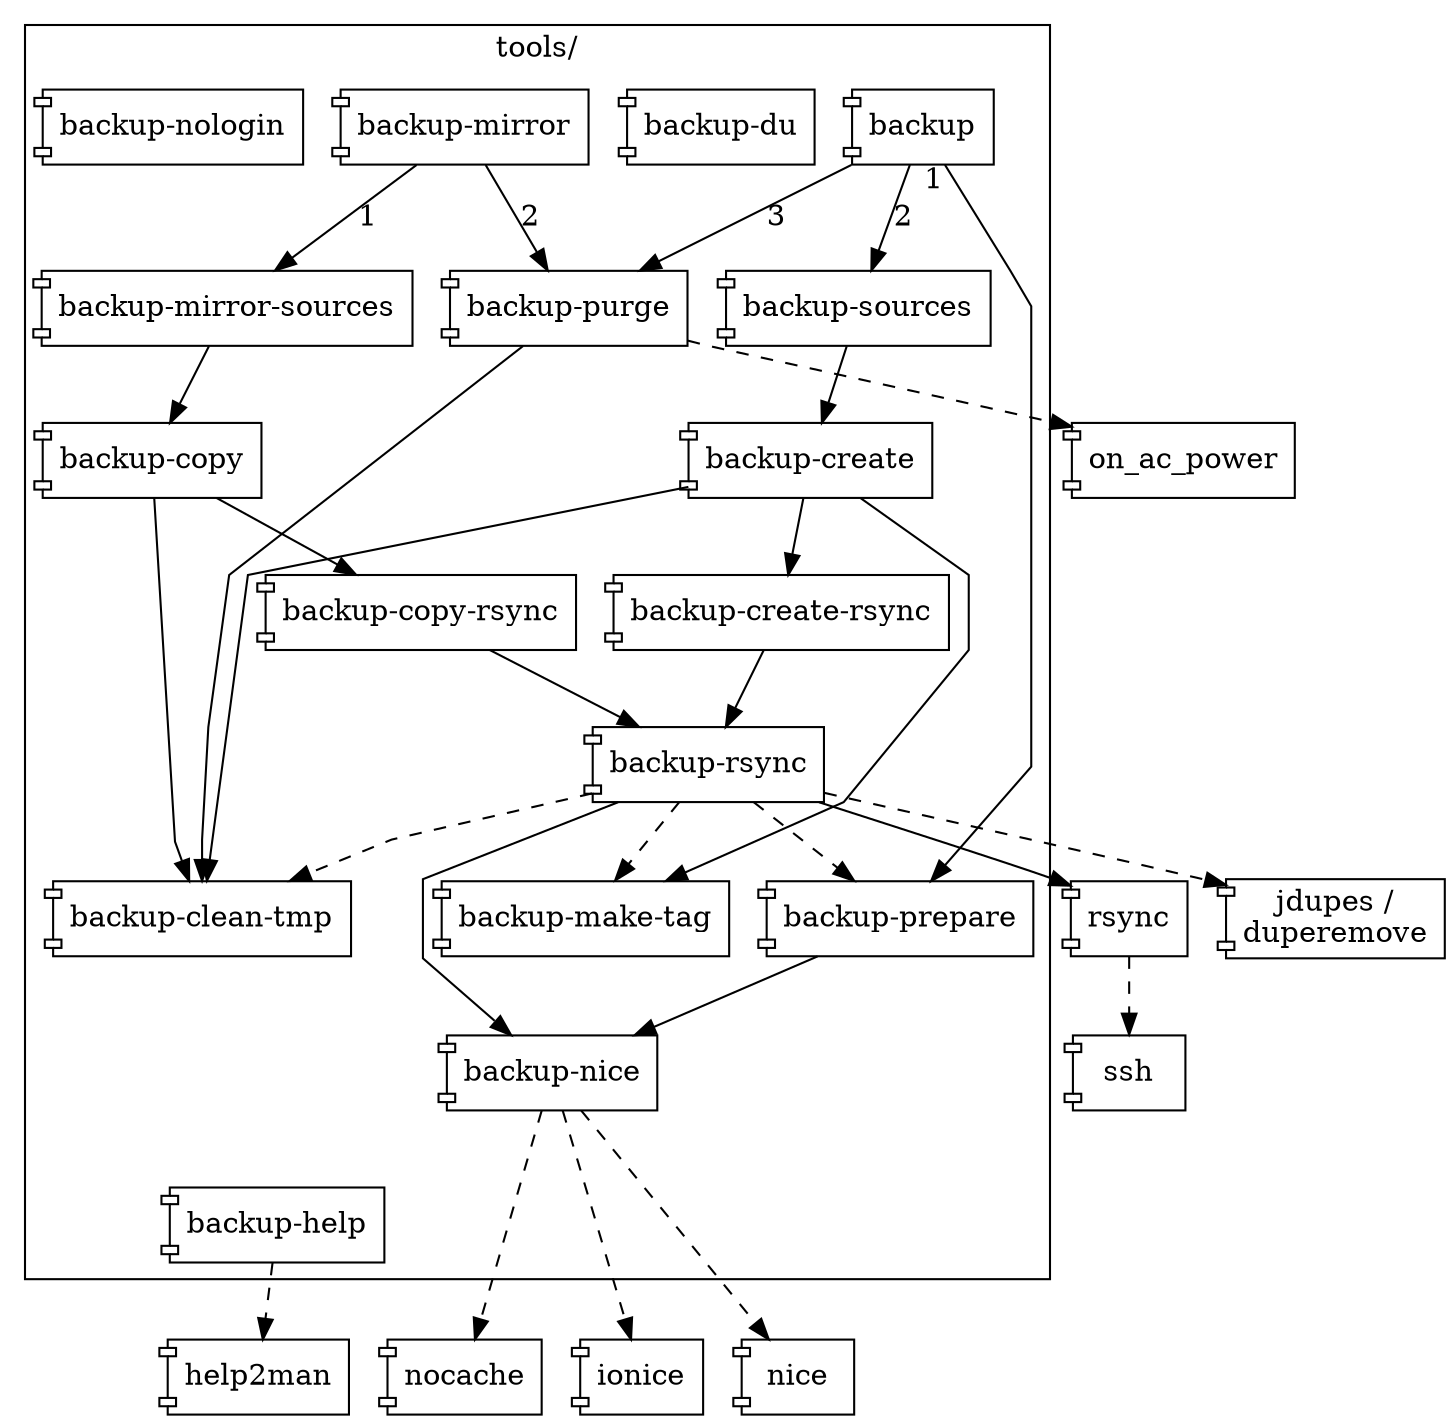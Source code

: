 digraph "rsync-backup" {
	graph	[ splines = polyline ]
	node	[ shape = component, target = "_parent" ]
	subgraph "cluster:tools" {
		graph	[ label = "tools/" ]
		node	[ URL = "../#\N" ]
		"backup"		-> "backup-prepare"		[ taillabel = 1 ]
		"backup"		-> "backup-sources"		[ label = 2 ]
		"backup"		-> "backup-purge"		[ label = 3 ]
		"backup-copy"		-> "backup-clean-tmp"
		"backup-copy"		-> "backup-copy-rsync"
		"backup-copy-rsync"	-> "backup-rsync"
		"backup-create"		-> "backup-clean-tmp"
		"backup-create"		-> "backup-create-rsync"
		"backup-create"		-> "backup-make-tag"
		"backup-create-rsync"	-> "backup-rsync"
		"backup-du"
		"backup-mirror"		-> "backup-mirror-sources"	[ label = 1 ]
		"backup-mirror"		-> "backup-purge"		[ label = 2 ]
		"backup-mirror-sources"	-> "backup-copy"
		"backup-nice"		-> "backup-help"		[ style = invis ]
		"backup-nologin"
		"backup-prepare"	-> "backup-nice"
		"backup-purge"		-> "backup-clean-tmp"
		"backup-rsync"		-> "backup-clean-tmp"		[ style = dashed ]
		"backup-rsync"		-> "backup-make-tag"		[ style = dashed ]
		"backup-rsync"		-> "backup-nice"		[ minlen = 2 ]
		"backup-rsync"		-> "backup-prepare"		[ style = dashed ]
		"backup-sources"	-> "backup-create"
	}
	"backup-help"	-> "help2man"			[ style = dashed ]
	"backup-nice"	-> "ionice"			[ minlen = 2, style = dashed ]
	"backup-nice"	-> "nice"			[ minlen = 2, style = dashed ]
	"backup-nice"	-> "nocache"			[ minlen = 2, style = dashed ]
	"backup-purge"	-> "on_ac_power"		[ style = dashed ]
	"backup-rsync"	-> "rsync"
	"backup-rsync"	-> "jdupes /\nduperemove"	[ style = dashed ]
	"rsync"		-> "ssh"			[ style = dashed ]
}
